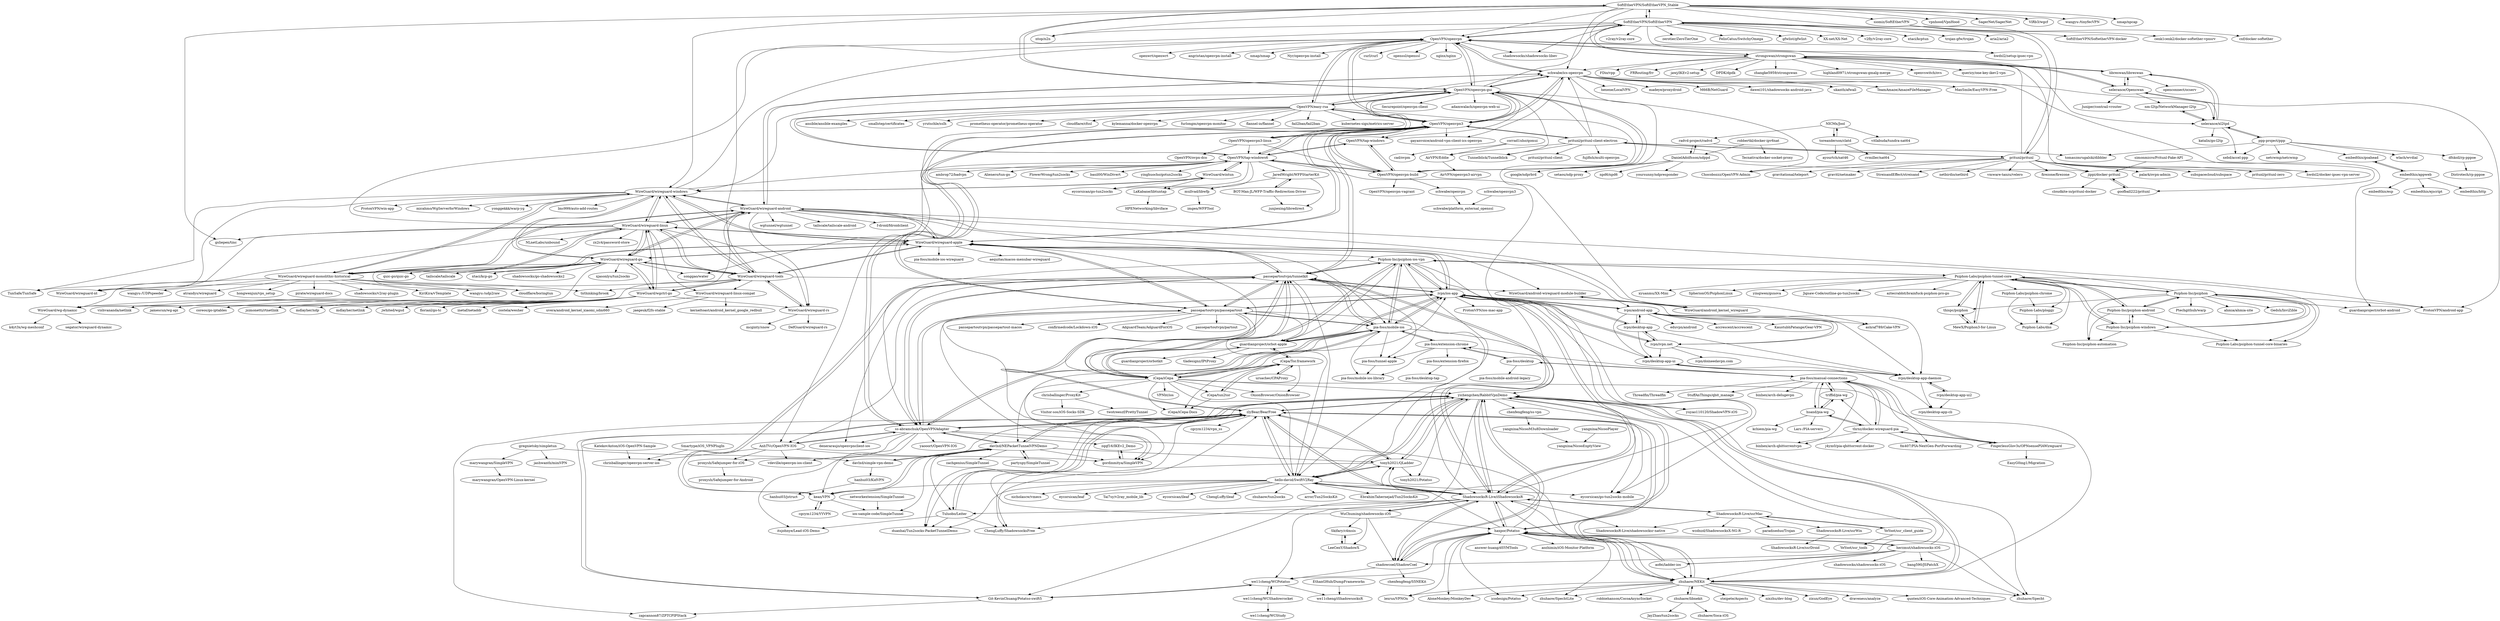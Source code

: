 digraph G {
"SoftEtherVPN/SoftEtherVPN_Stable" -> "SoftEtherVPN/SoftEtherVPN"
"SoftEtherVPN/SoftEtherVPN_Stable" -> "OpenVPN/openvpn"
"SoftEtherVPN/SoftEtherVPN_Stable" -> "siomiz/SoftEtherVPN"
"SoftEtherVPN/SoftEtherVPN_Stable" -> "schwabe/ics-openvpn"
"SoftEtherVPN/SoftEtherVPN_Stable" -> "OpenVPN/openvpn-gui"
"SoftEtherVPN/SoftEtherVPN_Stable" -> "strongswan/strongswan"
"SoftEtherVPN/SoftEtherVPN_Stable" -> "ntop/n2n" ["e"=1]
"SoftEtherVPN/SoftEtherVPN_Stable" -> "vpnhood/VpnHood" ["e"=1]
"SoftEtherVPN/SoftEtherVPN_Stable" -> "WireGuard/wireguard-windows"
"SoftEtherVPN/SoftEtherVPN_Stable" -> "gsliepen/tinc" ["e"=1]
"SoftEtherVPN/SoftEtherVPN_Stable" -> "SagerNet/SagerNet" ["e"=1]
"SoftEtherVPN/SoftEtherVPN_Stable" -> "ViRb3/wgcf" ["e"=1]
"SoftEtherVPN/SoftEtherVPN_Stable" -> "wangyu-/tinyfecVPN" ["e"=1]
"SoftEtherVPN/SoftEtherVPN_Stable" -> "nmap/npcap" ["e"=1]
"SoftEtherVPN/SoftEtherVPN_Stable" -> "pritunl/pritunl"
"WireGuard/wireguard-windows" -> "WireGuard/wireguard-android"
"WireGuard/wireguard-windows" -> "WireGuard/wireguard-linux"
"WireGuard/wireguard-windows" -> "WireGuard/wireguard-apple"
"WireGuard/wireguard-windows" -> "WireGuard/wireguard-go"
"WireGuard/wireguard-windows" -> "WireGuard/wireguard-tools"
"WireGuard/wireguard-windows" -> "WireGuard/wintun"
"WireGuard/wireguard-windows" -> "WireGuard/wireguard-monolithic-historical"
"WireGuard/wireguard-windows" -> "TunSafe/TunSafe" ["e"=1]
"WireGuard/wireguard-windows" -> "lmc999/auto-add-routes" ["e"=1]
"WireGuard/wireguard-windows" -> "OpenVPN/tap-windows6"
"WireGuard/wireguard-windows" -> "WireGuard/wireguard-nt"
"WireGuard/wireguard-windows" -> "OpenVPN/openvpn"
"WireGuard/wireguard-windows" -> "ProtonVPN/win-app" ["e"=1]
"WireGuard/wireguard-windows" -> "micahmo/WgServerforWindows" ["e"=1]
"WireGuard/wireguard-windows" -> "yonggekkk/warp-yg" ["e"=1]
"WireGuard/wireguard-apple" -> "WireGuard/wireguard-android"
"WireGuard/wireguard-apple" -> "WireGuard/wireguard-windows"
"WireGuard/wireguard-apple" -> "WireGuard/wireguard-linux"
"WireGuard/wireguard-apple" -> "passepartoutvpn/tunnelkit"
"WireGuard/wireguard-apple" -> "WireGuard/wireguard-tools"
"WireGuard/wireguard-apple" -> "WireGuard/wireguard-go"
"WireGuard/wireguard-apple" -> "ivpn/ios-app"
"WireGuard/wireguard-apple" -> "passepartoutvpn/passepartout"
"WireGuard/wireguard-apple" -> "WireGuard/wireguard-monolithic-historical"
"WireGuard/wireguard-apple" -> "pia-foss/mobile-ios"
"WireGuard/wireguard-apple" -> "iCepa/iCepa"
"WireGuard/wireguard-apple" -> "Psiphon-Inc/psiphon-ios-vpn"
"WireGuard/wireguard-apple" -> "aequitas/macos-menubar-wireguard"
"WireGuard/wireguard-apple" -> "pia-foss/mobile-ios-wireguard"
"WireGuard/wireguard-apple" -> "OpenVPN/openvpn3"
"gregnietsky/simpletun" -> "marywangran/SimpleVPN"
"gregnietsky/simpletun" -> "davlxd/simple-vpn-demo"
"gregnietsky/simpletun" -> "jashwanth/miniVPN"
"SoftEtherVPN/SoftEtherVPN" -> "SoftEtherVPN/SoftEtherVPN_Stable"
"SoftEtherVPN/SoftEtherVPN" -> "OpenVPN/openvpn"
"SoftEtherVPN/SoftEtherVPN" -> "hwdsl2/setup-ipsec-vpn" ["e"=1]
"SoftEtherVPN/SoftEtherVPN" -> "v2ray/v2ray-core" ["e"=1]
"SoftEtherVPN/SoftEtherVPN" -> "shadowsocks/shadowsocks-libev" ["e"=1]
"SoftEtherVPN/SoftEtherVPN" -> "zerotier/ZeroTierOne" ["e"=1]
"SoftEtherVPN/SoftEtherVPN" -> "txthinking/brook" ["e"=1]
"SoftEtherVPN/SoftEtherVPN" -> "FelisCatus/SwitchyOmega" ["e"=1]
"SoftEtherVPN/SoftEtherVPN" -> "ntop/n2n" ["e"=1]
"SoftEtherVPN/SoftEtherVPN" -> "gfwlist/gfwlist" ["e"=1]
"SoftEtherVPN/SoftEtherVPN" -> "XX-net/XX-Net" ["e"=1]
"SoftEtherVPN/SoftEtherVPN" -> "v2fly/v2ray-core" ["e"=1]
"SoftEtherVPN/SoftEtherVPN" -> "xtaci/kcptun" ["e"=1]
"SoftEtherVPN/SoftEtherVPN" -> "trojan-gfw/trojan" ["e"=1]
"SoftEtherVPN/SoftEtherVPN" -> "aria2/aria2" ["e"=1]
"WireGuard/wireguard-go" -> "WireGuard/wireguard-linux"
"WireGuard/wireguard-go" -> "WireGuard/wireguard-windows"
"WireGuard/wireguard-go" -> "WireGuard/wireguard-tools"
"WireGuard/wireguard-go" -> "WireGuard/wgctrl-go"
"WireGuard/wireguard-go" -> "WireGuard/wireguard-apple"
"WireGuard/wireguard-go" -> "WireGuard/wireguard-android"
"WireGuard/wireguard-go" -> "songgao/water" ["e"=1]
"WireGuard/wireguard-go" -> "cloudflare/boringtun" ["e"=1]
"WireGuard/wireguard-go" -> "WireGuard/wireguard-monolithic-historical"
"WireGuard/wireguard-go" -> "shadowsocks/go-shadowsocks2" ["e"=1]
"WireGuard/wireguard-go" -> "vishvananda/netlink" ["e"=1]
"WireGuard/wireguard-go" -> "xjasonlyu/tun2socks" ["e"=1]
"WireGuard/wireguard-go" -> "quic-go/quic-go" ["e"=1]
"WireGuard/wireguard-go" -> "tailscale/tailscale" ["e"=1]
"WireGuard/wireguard-go" -> "xtaci/kcp-go" ["e"=1]
"WireGuard/wintun" -> "OpenVPN/tap-windows6"
"WireGuard/wintun" -> "eycorsican/go-tun2socks" ["e"=1]
"WireGuard/wintun" -> "LaKabane/libtuntap"
"WireGuard/wintun" -> "WireGuard/wireguard-windows"
"strongswan/strongswan" -> "libreswan/libreswan"
"strongswan/strongswan" -> "xelerance/Openswan"
"strongswan/strongswan" -> "OpenVPN/openvpn"
"strongswan/strongswan" -> "quericy/one-key-ikev2-vpn" ["e"=1]
"strongswan/strongswan" -> "FDio/vpp" ["e"=1]
"strongswan/strongswan" -> "schwabe/ics-openvpn"
"strongswan/strongswan" -> "FRRouting/frr" ["e"=1]
"strongswan/strongswan" -> "jawj/IKEv2-setup" ["e"=1]
"strongswan/strongswan" -> "xelerance/xl2tpd"
"strongswan/strongswan" -> "SoftEtherVPN/SoftEtherVPN"
"strongswan/strongswan" -> "DPDK/dpdk" ["e"=1]
"strongswan/strongswan" -> "hwdsl2/docker-ipsec-vpn-server" ["e"=1]
"strongswan/strongswan" -> "zhangke5959/strongswan" ["e"=1]
"strongswan/strongswan" -> "highland0971/strongswan-gmalg-merge" ["e"=1]
"strongswan/strongswan" -> "openvswitch/ovs" ["e"=1]
"pia-foss/mobile-ios" -> "passepartoutvpn/tunnelkit"
"pia-foss/mobile-ios" -> "ivpn/ios-app"
"pia-foss/mobile-ios" -> "pia-foss/tunnel-apple"
"pia-foss/mobile-ios" -> "pia-foss/mobile-ios-library"
"pia-foss/mobile-ios" -> "Psiphon-Inc/psiphon-ios-vpn"
"pia-foss/mobile-ios" -> "passepartoutvpn/passepartout"
"pia-foss/mobile-ios" -> "pia-foss/extension-chrome"
"pia-foss/mobile-ios" -> "gordinmitya/SimpleVPN"
"pia-foss/mobile-ios" -> "ss-abramchuk/OpenVPNAdapter"
"pia-foss/mobile-ios" -> "iCepa/iCepa"
"pia-foss/mobile-ios" -> "guardianproject/orbot-apple"
"pia-foss/mobile-ios" -> "yichengchen/RabbitVpnDemo"
"passepartoutvpn/tunnelkit" -> "ss-abramchuk/OpenVPNAdapter"
"passepartoutvpn/tunnelkit" -> "passepartoutvpn/passepartout"
"passepartoutvpn/tunnelkit" -> "pia-foss/mobile-ios"
"passepartoutvpn/tunnelkit" -> "ivpn/ios-app"
"passepartoutvpn/tunnelkit" -> "pia-foss/tunnel-apple"
"passepartoutvpn/tunnelkit" -> "kean/VPN"
"passepartoutvpn/tunnelkit" -> "WireGuard/wireguard-apple"
"passepartoutvpn/tunnelkit" -> "iCepa/iCepa"
"passepartoutvpn/tunnelkit" -> "zlyBear/BearFree"
"passepartoutvpn/tunnelkit" -> "Psiphon-Inc/psiphon-ios-vpn"
"passepartoutvpn/tunnelkit" -> "hello-david/SwiftV2Ray"
"passepartoutvpn/tunnelkit" -> "ShadowsocksR-Live/iShadowsocksR"
"passepartoutvpn/tunnelkit" -> "AnhTVc/OpenVPN-IOS"
"passepartoutvpn/tunnelkit" -> "OpenVPN/openvpn3"
"passepartoutvpn/tunnelkit" -> "deneraraujo/openvpnclient-ios"
"passepartoutvpn/passepartout" -> "passepartoutvpn/tunnelkit"
"passepartoutvpn/passepartout" -> "ss-abramchuk/OpenVPNAdapter"
"passepartoutvpn/passepartout" -> "ivpn/ios-app"
"passepartoutvpn/passepartout" -> "pia-foss/mobile-ios"
"passepartoutvpn/passepartout" -> "WireGuard/wireguard-apple"
"passepartoutvpn/passepartout" -> "guardianproject/orbot-apple"
"passepartoutvpn/passepartout" -> "hello-david/SwiftV2Ray"
"passepartoutvpn/passepartout" -> "iCepa/iCepa"
"passepartoutvpn/passepartout" -> "AdguardTeam/AdguardForiOS" ["e"=1]
"passepartoutvpn/passepartout" -> "OpenVPN/openvpn3"
"passepartoutvpn/passepartout" -> "ShadowsocksR-Live/iShadowsocksR"
"passepartoutvpn/passepartout" -> "gordinmitya/SimpleVPN"
"passepartoutvpn/passepartout" -> "passepartoutvpn/partout"
"passepartoutvpn/passepartout" -> "passepartoutvpn/passepartout-macos"
"passepartoutvpn/passepartout" -> "confirmedcode/Lockdown-iOS" ["e"=1]
"corrad1nho/qomui" -> "cad/ovpm" ["e"=1]
"corrad1nho/qomui" -> "AirVPN/Eddie"
"we11cheng/WCPotatso" -> "we11cheng/WCShadowrocket"
"we11cheng/WCPotatso" -> "we11cheng/iShadowsocksR"
"we11cheng/WCPotatso" -> "Git-KevinChuang/Potatso-swift5"
"WireGuard/wgctrl-go" -> "WireGuard/wireguard-go"
"WireGuard/wgctrl-go" -> "WireGuard/wireguard-tools"
"WireGuard/wgctrl-go" -> "WireGuard/wireguard-rs"
"WireGuard/wgctrl-go" -> "mdlayher/netlink" ["e"=1]
"WireGuard/wgctrl-go" -> "vishvananda/netlink" ["e"=1]
"WireGuard/wgctrl-go" -> "jwhited/wgsd" ["e"=1]
"WireGuard/wgctrl-go" -> "WireGuard/wg-dynamic"
"WireGuard/wgctrl-go" -> "florianl/go-tc" ["e"=1]
"WireGuard/wgctrl-go" -> "inetaf/netaddr" ["e"=1]
"WireGuard/wgctrl-go" -> "costela/wesher" ["e"=1]
"WireGuard/wgctrl-go" -> "jamescun/wg-api"
"WireGuard/wgctrl-go" -> "WireGuard/wireguard-linux"
"WireGuard/wgctrl-go" -> "coreos/go-iptables" ["e"=1]
"WireGuard/wgctrl-go" -> "jsimonetti/rtnetlink" ["e"=1]
"WireGuard/wgctrl-go" -> "mdlayher/xdp"
"ShadowsocksR-Live/iShadowsocksR" -> "haxpor/Potatso"
"ShadowsocksR-Live/iShadowsocksR" -> "hello-david/SwiftV2Ray"
"ShadowsocksR-Live/iShadowsocksR" -> "yichengchen/RabbitVpnDemo"
"ShadowsocksR-Live/iShadowsocksR" -> "shadowcoel/ShadowCoel"
"ShadowsocksR-Live/iShadowsocksR" -> "ShadowsocksR-Live/ssrMac"
"ShadowsocksR-Live/iShadowsocksR" -> "zlyBear/BearFree"
"ShadowsocksR-Live/iShadowsocksR" -> "we11cheng/WCPotatso"
"ShadowsocksR-Live/iShadowsocksR" -> "Git-KevinChuang/Potatso-swift5"
"ShadowsocksR-Live/iShadowsocksR" -> "zhuhaow/NEKit"
"ShadowsocksR-Live/iShadowsocksR" -> "passepartoutvpn/tunnelkit"
"ShadowsocksR-Live/iShadowsocksR" -> "tonyh2021/QLadder"
"ShadowsocksR-Live/iShadowsocksR" -> "WuChuming/shadowsocks-iOS"
"ShadowsocksR-Live/iShadowsocksR" -> "Tuluobo/Leiter"
"ShadowsocksR-Live/iShadowsocksR" -> "ShadowsocksR-Live/shadowsocksr-native" ["e"=1]
"ShadowsocksR-Live/iShadowsocksR" -> "ivpn/ios-app"
"networkextension/SimpleTunnel" -> "ios-sample-code/SimpleTunnel"
"pritunl/pritunl" -> "pritunl/pritunl-client-electron"
"pritunl/pritunl" -> "firezone/firezone" ["e"=1]
"pritunl/pritunl" -> "jippi/docker-pritunl"
"pritunl/pritunl" -> "palark/ovpn-admin" ["e"=1]
"pritunl/pritunl" -> "subspacecloud/subspace" ["e"=1]
"pritunl/pritunl" -> "pritunl/pritunl-zero" ["e"=1]
"pritunl/pritunl" -> "SoftEtherVPN/SoftEtherVPN"
"pritunl/pritunl" -> "gravitational/teleport" ["e"=1]
"pritunl/pritunl" -> "gravitl/netmaker" ["e"=1]
"pritunl/pritunl" -> "Chocobozzz/OpenVPN-Admin" ["e"=1]
"pritunl/pritunl" -> "StreisandEffect/streisand" ["e"=1]
"pritunl/pritunl" -> "OpenVPN/openvpn"
"pritunl/pritunl" -> "netbirdio/netbird" ["e"=1]
"pritunl/pritunl" -> "hwdsl2/docker-ipsec-vpn-server" ["e"=1]
"pritunl/pritunl" -> "vmware-tanzu/velero" ["e"=1]
"OpenVPN/openvpn3-linux" -> "OpenVPN/openvpn3"
"OpenVPN/openvpn3-linux" -> "OpenVPN/openvpn-gui"
"OpenVPN/openvpn3-linux" -> "OpenVPN/openvpn-build"
"OpenVPN/openvpn3-linux" -> "OpenVPN/ovpn-dco"
"OpenVPN/openvpn3-linux" -> "OpenVPN/tap-windows6"
"OpenVPN/tap-windows6" -> "OpenVPN/tap-windows"
"OpenVPN/tap-windows6" -> "songgao/water" ["e"=1]
"OpenVPN/tap-windows6" -> "OpenVPN/openvpn3"
"OpenVPN/tap-windows6" -> "OpenVPN/openvpn-build"
"OpenVPN/tap-windows6" -> "eycorsican/go-tun2socks" ["e"=1]
"OpenVPN/tap-windows6" -> "WireGuard/wintun"
"OpenVPN/tap-windows6" -> "OpenVPN/openvpn-gui"
"OpenVPN/tap-windows6" -> "basil00/WinDivert" ["e"=1]
"OpenVPN/tap-windows6" -> "yinghuocho/gotun2socks" ["e"=1]
"OpenVPN/tap-windows6" -> "ambrop72/badvpn" ["e"=1]
"OpenVPN/tap-windows6" -> "LaKabane/libtuntap"
"OpenVPN/tap-windows6" -> "Alienero/tun-go"
"OpenVPN/tap-windows6" -> "FlowerWrong/tun2socks" ["e"=1]
"OpenVPN/tap-windows6" -> "eycorsican/go-tun2socks-mobile" ["e"=1]
"OpenVPN/tap-windows6" -> "JaredWright/WFPStarterKit"
"WireGuard/wg-dynamic" -> "k4yt3x/wg-meshconf" ["e"=1]
"WireGuard/wg-dynamic" -> "segator/wireguard-dynamic"
"pia-foss/extension-chrome" -> "pia-foss/mobile-ios-library"
"pia-foss/extension-chrome" -> "pia-foss/extension-firefox"
"pia-foss/extension-chrome" -> "pia-foss/desktop"
"pia-foss/extension-chrome" -> "pia-foss/mobile-ios"
"pia-foss/extension-chrome" -> "pia-foss/tunnel-apple"
"WireGuard/wireguard-android" -> "WireGuard/wireguard-windows"
"WireGuard/wireguard-android" -> "WireGuard/wireguard-linux"
"WireGuard/wireguard-android" -> "WireGuard/wireguard-apple"
"WireGuard/wireguard-android" -> "WireGuard/wireguard-tools"
"WireGuard/wireguard-android" -> "WireGuard/wireguard-go"
"WireGuard/wireguard-android" -> "WireGuard/wireguard-monolithic-historical"
"WireGuard/wireguard-android" -> "wgtunnel/wgtunnel" ["e"=1]
"WireGuard/wireguard-android" -> "schwabe/ics-openvpn"
"WireGuard/wireguard-android" -> "ivpn/android-app"
"WireGuard/wireguard-android" -> "tailscale/tailscale-android" ["e"=1]
"WireGuard/wireguard-android" -> "WireGuard/android-wireguard-module-builder"
"WireGuard/wireguard-android" -> "WireGuard/android_kernel_wireguard"
"WireGuard/wireguard-android" -> "ProtonVPN/android-app" ["e"=1]
"WireGuard/wireguard-android" -> "f-droid/fdroidclient" ["e"=1]
"WireGuard/wireguard-android" -> "WireGuard/wireguard-rs"
"Psiphon-Inc/psiphon-ios-vpn" -> "pia-foss/mobile-ios"
"Psiphon-Inc/psiphon-ios-vpn" -> "passepartoutvpn/tunnelkit"
"Psiphon-Inc/psiphon-ios-vpn" -> "Psiphon-Labs/psiphon-tunnel-core"
"Psiphon-Inc/psiphon-ios-vpn" -> "ivpn/ios-app"
"Psiphon-Inc/psiphon-ios-vpn" -> "ShadowsocksR-Live/iShadowsocksR"
"Psiphon-Inc/psiphon-ios-vpn" -> "hello-david/SwiftV2Ray"
"Psiphon-Inc/psiphon-ios-vpn" -> "iCepa/iCepa"
"Psiphon-Inc/psiphon-ios-vpn" -> "ss-abramchuk/OpenVPNAdapter"
"Psiphon-Inc/psiphon-ios-vpn" -> "guardianproject/orbot-apple"
"Psiphon-Inc/psiphon-ios-vpn" -> "yuyao110120/ShadowVPN-iOS"
"chrisballinger/ProxyKit" -> "Visitor-sos/iOS-Socks-SDK"
"chrisballinger/ProxyKit" -> "twotreeszf/PrettyTunnel"
"Smartype/iOS_VPNPlugIn" -> "chrisballinger/openvpn-server-ios"
"yangxina/NicooPlayer" -> "yangxina/NicooEnptyView"
"we11cheng/WCShadowrocket" -> "we11cheng/WCPotatso"
"we11cheng/WCShadowrocket" -> "we11cheng/WCStudy"
"pia-foss/desktop" -> "pia-foss/extension-chrome"
"pia-foss/desktop" -> "pia-foss/mobile-android-legacy"
"pia-foss/desktop" -> "pia-foss/manual-connections"
"toreanderson/clatd" -> "ayourtch/nat46"
"toreanderson/clatd" -> "NICMx/Jool"
"toreanderson/clatd" -> "cvmiller/nat64"
"ShadowsocksR-Live/ssrWin" -> "ShadowsocksR-Live/ssrDroid"
"aofei/ladder-ios" -> "zhuhaow/NEKit"
"aofei/ladder-ios" -> "haxpor/Potatso"
"aofei/ladder-ios" -> "ShadowsocksR-Live/iShadowsocksR"
"aofei/ladder-ios" -> "yichengchen/RabbitVpnDemo"
"ppp-project/ppp" -> "xelerance/xl2tpd"
"ppp-project/ppp" -> "dfskoll/rp-pppoe"
"ppp-project/ppp" -> "xebd/accel-ppp" ["e"=1]
"ppp-project/ppp" -> "tomaszmrugalski/dibbler"
"ppp-project/ppp" -> "embedthis/goahead"
"ppp-project/ppp" -> "netcwmp/netcwmp" ["e"=1]
"ppp-project/ppp" -> "wlach/wvdial"
"WuChuming/shadowsocks-iOS" -> "ShadowsocksR-Live/iShadowsocksR"
"WuChuming/shadowsocks-iOS" -> "haxpor/Potatso"
"WuChuming/shadowsocks-iOS" -> "zlyBear/BearFree"
"WuChuming/shadowsocks-iOS" -> "shadowcoel/ShadowCoel"
"WuChuming/shadowsocks-iOS" -> "LeeCenY/ShadowX"
"WuChuming/shadowsocks-iOS" -> "Skifary/c4msis"
"Git-KevinChuang/Potatso-swift5" -> "zapcannon87/ZPTCPIPStack" ["e"=1]
"Git-KevinChuang/Potatso-swift5" -> "we11cheng/WCPotatso"
"Git-KevinChuang/Potatso-swift5" -> "zlyBear/BearFree"
"AirVPN/Eddie" -> "AirVPN/openvpn3-airvpn"
"Tuluobo/Leiter" -> "ChengLuffy/ShadowsocksFree"
"Tuluobo/Leiter" -> "zlyBear/BearFree"
"Tuluobo/Leiter" -> "itsjohnye/Lead-iOS-Demo"
"Tuluobo/Leiter" -> "duanhai/Tun2socks-PacketTunnelDemo" ["e"=1]
"WireGuard/android_kernel_wireguard" -> "WireGuard/android-wireguard-module-builder"
"zlyBear/BearFree" -> "yichengchen/RabbitVpnDemo"
"zlyBear/BearFree" -> "Tuluobo/Leiter"
"zlyBear/BearFree" -> "tonyh2021/QLadder"
"zlyBear/BearFree" -> "eycorsican/go-tun2socks-mobile" ["e"=1]
"zlyBear/BearFree" -> "Git-KevinChuang/Potatso-swift5"
"zlyBear/BearFree" -> "zapcannon87/ZPTCPIPStack" ["e"=1]
"zlyBear/BearFree" -> "ChengLuffy/ShadowsocksFree"
"zlyBear/BearFree" -> "hello-david/SwiftV2Ray"
"zlyBear/BearFree" -> "zhuhaow/NEKit"
"zlyBear/BearFree" -> "ss-abramchuk/OpenVPNAdapter"
"zlyBear/BearFree" -> "ShadowsocksR-Live/iShadowsocksR"
"zlyBear/BearFree" -> "cgcym1234/vpn_ss"
"zlyBear/BearFree" -> "duanhai/Tun2socks-PacketTunnelDemo" ["e"=1]
"zlyBear/BearFree" -> "itsjohnye/Lead-iOS-Demo"
"zlyBear/BearFree" -> "passepartoutvpn/tunnelkit"
"ShadowsocksR-Live/ssrMac" -> "ShadowsocksR-Live/iShadowsocksR"
"ShadowsocksR-Live/ssrMac" -> "wzdnzd/ShadowsocksX-NG-R" ["e"=1]
"ShadowsocksR-Live/ssrMac" -> "YeYoot/ssr_client_guide"
"ShadowsocksR-Live/ssrMac" -> "ShadowsocksR-Live/ssrWin"
"ShadowsocksR-Live/ssrMac" -> "ShadowsocksR-Live/shadowsocksr-native" ["e"=1]
"ShadowsocksR-Live/ssrMac" -> "paradiseduo/Trojan" ["e"=1]
"BOT-Man-JL/WFP-Traffic-Redirection-Driver" -> "junjiexing/libredirect"
"BOT-Man-JL/WFP-Traffic-Redirection-Driver" -> "JaredWright/WFPStarterKit"
"tonyh2021/QLadder" -> "yichengchen/RabbitVpnDemo"
"tonyh2021/QLadder" -> "tonyh2021/Potatso"
"tonyh2021/QLadder" -> "zlyBear/BearFree"
"tonyh2021/QLadder" -> "hello-david/SwiftV2Ray"
"tonyh2021/QLadder" -> "ChengLuffy/ShadowsocksFree"
"goofball222/pritunl" -> "jippi/docker-pritunl"
"chenfengfeng/ss-vpn" -> "yangxina/NicooM3u8Downloader"
"radvd-project/radvd" -> "tomaszmrugalski/dibbler"
"radvd-project/radvd" -> "DanielAdolfsson/ndppd"
"pia-foss/tunnel-apple" -> "pia-foss/mobile-ios-library"
"shadowcoel/ShadowCoel" -> "haxpor/Potatso"
"shadowcoel/ShadowCoel" -> "ShadowsocksR-Live/iShadowsocksR"
"shadowcoel/ShadowCoel" -> "chenfengfeng/S5NEKit"
"shadowcoel/ShadowCoel" -> "yichengchen/RabbitVpnDemo"
"shadowcoel/ShadowCoel" -> "we11cheng/WCPotatso"
"mullvad/libwfp" -> "imgen/WFPTool"
"yangxina/NicooM3u8Downloader" -> "yangxina/NicooEnptyView"
"hanhui03/KidVPN" -> "hanhui03/jstruct"
"ursachec/CPAProxy" -> "iCepa/Tor.framework"
"Skifary/c4msis" -> "LeeCenY/ShadowX"
"LeeCenY/ShadowX" -> "Skifary/c4msis"
"Psiphon-Labs/ploggy" -> "Psiphon-Labs/dns"
"pia-foss/extension-firefox" -> "pia-foss/desktop-tap"
"hello-david/SwiftV2Ray" -> "duanhai/Tun2socks-PacketTunnelDemo" ["e"=1]
"hello-david/SwiftV2Ray" -> "ShadowsocksR-Live/iShadowsocksR"
"hello-david/SwiftV2Ray" -> "Tai7sy/v2ray_mobile_lib" ["e"=1]
"hello-david/SwiftV2Ray" -> "tonyh2021/QLadder"
"hello-david/SwiftV2Ray" -> "eycorsican/go-tun2socks-mobile" ["e"=1]
"hello-david/SwiftV2Ray" -> "yichengchen/RabbitVpnDemo"
"hello-david/SwiftV2Ray" -> "eycorsican/ileaf" ["e"=1]
"hello-david/SwiftV2Ray" -> "zlyBear/BearFree"
"hello-david/SwiftV2Ray" -> "ChengLuffy/ileaf"
"hello-david/SwiftV2Ray" -> "zhuhaow/tun2socks" ["e"=1]
"hello-david/SwiftV2Ray" -> "arror/Tun2SocksKit" ["e"=1]
"hello-david/SwiftV2Ray" -> "EbrahimTahernejad/Tun2SocksKit" ["e"=1]
"hello-david/SwiftV2Ray" -> "nicholascw/vmecs" ["e"=1]
"hello-david/SwiftV2Ray" -> "eycorsican/leaf" ["e"=1]
"hello-david/SwiftV2Ray" -> "kean/VPN"
"ivpn/ios-app" -> "ivpn/desktop-app"
"ivpn/ios-app" -> "ivpn/ivpn.net"
"ivpn/ios-app" -> "ivpn/android-app"
"ivpn/ios-app" -> "pia-foss/mobile-ios"
"ivpn/ios-app" -> "passepartoutvpn/tunnelkit"
"ivpn/ios-app" -> "ivpn/desktop-app-daemon"
"ivpn/ios-app" -> "passepartoutvpn/passepartout"
"ivpn/ios-app" -> "ivpn/desktop-app-ui"
"ivpn/ios-app" -> "guardianproject/orbot-apple"
"ivpn/ios-app" -> "gordinmitya/SimpleVPN"
"ivpn/ios-app" -> "WireGuard/wireguard-apple"
"ivpn/ios-app" -> "ProtonVPN/ios-mac-app" ["e"=1]
"ivpn/ios-app" -> "Psiphon-Inc/psiphon-ios-vpn"
"ivpn/ios-app" -> "hello-david/SwiftV2Ray"
"ivpn/ios-app" -> "ShadowsocksR-Live/iShadowsocksR"
"WireGuard/wireguard-linux" -> "WireGuard/wireguard-tools"
"WireGuard/wireguard-linux" -> "WireGuard/wireguard-windows"
"WireGuard/wireguard-linux" -> "WireGuard/wireguard-android"
"WireGuard/wireguard-linux" -> "WireGuard/wireguard-go"
"WireGuard/wireguard-linux" -> "WireGuard/wireguard-apple"
"WireGuard/wireguard-linux" -> "WireGuard/wireguard-linux-compat"
"WireGuard/wireguard-linux" -> "WireGuard/wireguard-monolithic-historical"
"WireGuard/wireguard-linux" -> "WireGuard/wgctrl-go"
"WireGuard/wireguard-linux" -> "WireGuard/wireguard-rs"
"WireGuard/wireguard-linux" -> "zx2c4/password-store" ["e"=1]
"WireGuard/wireguard-linux" -> "OpenVPN/openvpn"
"WireGuard/wireguard-linux" -> "WireGuard/wg-dynamic"
"WireGuard/wireguard-linux" -> "WireGuard/wireguard-nt"
"WireGuard/wireguard-linux" -> "gsliepen/tinc" ["e"=1]
"WireGuard/wireguard-linux" -> "NLnetLabs/unbound" ["e"=1]
"siomiz/SoftEtherVPN" -> "SoftEtherVPN/SoftetherVPN-docker"
"siomiz/SoftEtherVPN" -> "cenk1cenk2/docker-softether-vpnsrv"
"siomiz/SoftEtherVPN" -> "cnf/docker-softether"
"kean/VPN" -> "cgcym1234/YYVPN"
"kean/VPN" -> "passepartoutvpn/tunnelkit"
"kean/VPN" -> "davlxd/NEPacketTunnelVPNDemo"
"kean/VPN" -> "ios-sample-code/SimpleTunnel"
"Psiphon-Inc/psiphon" -> "Psiphon-Inc/psiphon-android"
"Psiphon-Inc/psiphon" -> "Psiphon-Inc/psiphon-windows"
"Psiphon-Inc/psiphon" -> "Psiphon-Labs/psiphon-tunnel-core"
"Psiphon-Inc/psiphon" -> "ahmia/ahmia-site" ["e"=1]
"Psiphon-Inc/psiphon" -> "Psiphon-Inc/psiphon-ios-vpn"
"Psiphon-Inc/psiphon" -> "Psiphon-Labs/psiphon-tunnel-core-binaries"
"Psiphon-Inc/psiphon" -> "Psiphon-Inc/psiphon-automation"
"Psiphon-Inc/psiphon" -> "Gedsh/InviZible" ["e"=1]
"Psiphon-Inc/psiphon" -> "thispc/psiphon"
"Psiphon-Inc/psiphon" -> "ProtonVPN/android-app" ["e"=1]
"Psiphon-Inc/psiphon" -> "guardianproject/orbot-android" ["e"=1]
"Psiphon-Inc/psiphon" -> "Ptechgithub/warp" ["e"=1]
"pia-foss/manual-connections" -> "triffid/pia-wg"
"pia-foss/manual-connections" -> "hsand/pia-wg"
"pia-foss/manual-connections" -> "thrnz/docker-wireguard-pia"
"pia-foss/manual-connections" -> "FingerlessGlov3s/OPNsensePIAWireguard"
"pia-foss/manual-connections" -> "pia-foss/desktop"
"pia-foss/manual-connections" -> "fm407/PIA-NextGen-PortForwarding"
"pia-foss/manual-connections" -> "binhex/arch-qbittorrentvpn" ["e"=1]
"pia-foss/manual-connections" -> "pia-foss/extension-chrome"
"pia-foss/manual-connections" -> "StuffAnThings/qbit_manage" ["e"=1]
"pia-foss/manual-connections" -> "binhex/arch-delugevpn" ["e"=1]
"pia-foss/manual-connections" -> "Threadfin/Threadfin" ["e"=1]
"cgcym1234/YYVPN" -> "kean/VPN"
"ivpn/android-app" -> "ivpn/desktop-app"
"ivpn/android-app" -> "ivpn/ivpn.net"
"ivpn/android-app" -> "ivpn/ios-app"
"ivpn/android-app" -> "ivpn/desktop-app-daemon"
"ivpn/android-app" -> "eduvpn/android" ["e"=1]
"ivpn/android-app" -> "ivpn/desktop-app-ui"
"ivpn/android-app" -> "accrescent/accrescent" ["e"=1]
"ivpn/android-app" -> "ashraf789/Cake-VPN" ["e"=1]
"ivpn/android-app" -> "KaustubhPatange/Gear-VPN" ["e"=1]
"Psiphon-Inc/psiphon-windows" -> "Psiphon-Inc/psiphon-android"
"Psiphon-Inc/psiphon-windows" -> "Psiphon-Inc/psiphon"
"Psiphon-Inc/psiphon-windows" -> "Psiphon-Labs/psiphon-tunnel-core-binaries"
"Psiphon-Inc/psiphon-windows" -> "Psiphon-Labs/psiphon-tunnel-core"
"Psiphon-Inc/psiphon-windows" -> "Psiphon-Inc/psiphon-automation"
"WireGuard/wireguard-tools" -> "WireGuard/wireguard-linux"
"WireGuard/wireguard-tools" -> "WireGuard/wireguard-android"
"WireGuard/wireguard-tools" -> "WireGuard/wireguard-linux-compat"
"WireGuard/wireguard-tools" -> "WireGuard/wireguard-apple"
"WireGuard/wireguard-tools" -> "WireGuard/wireguard-go"
"WireGuard/wireguard-tools" -> "WireGuard/wireguard-windows"
"WireGuard/wireguard-tools" -> "WireGuard/wireguard-rs"
"WireGuard/wireguard-tools" -> "WireGuard/wgctrl-go"
"WireGuard/wireguard-tools" -> "WireGuard/wireguard-nt"
"WireGuard/wireguard-tools" -> "WireGuard/android-wireguard-module-builder"
"WireGuard/wireguard-tools" -> "WireGuard/wg-dynamic"
"DanielAdolfsson/ndppd" -> "yoursunny/ndpresponder"
"DanielAdolfsson/ndppd" -> "google/ndprbrd"
"DanielAdolfsson/ndppd" -> "radvd-project/radvd"
"DanielAdolfsson/ndppd" -> "setaou/ndp-proxy"
"DanielAdolfsson/ndppd" -> "npd6/npd6"
"Psiphon-Labs/psiphon-tunnel-core" -> "Psiphon-Inc/psiphon"
"Psiphon-Labs/psiphon-tunnel-core" -> "Psiphon-Labs/psiphon-tunnel-core-binaries"
"Psiphon-Labs/psiphon-tunnel-core" -> "Psiphon-Inc/psiphon-android"
"Psiphon-Labs/psiphon-tunnel-core" -> "Psiphon-Inc/psiphon-windows"
"Psiphon-Labs/psiphon-tunnel-core" -> "thispc/psiphon"
"Psiphon-Labs/psiphon-tunnel-core" -> "Psiphon-Inc/psiphon-ios-vpn"
"Psiphon-Labs/psiphon-tunnel-core" -> "Psiphon-Labs/psiphon-chrome"
"Psiphon-Labs/psiphon-tunnel-core" -> "MewX/Psiphon3-for-Linux"
"Psiphon-Labs/psiphon-tunnel-core" -> "Psiphon-Labs/dns"
"Psiphon-Labs/psiphon-tunnel-core" -> "SpherionOS/PsiphonLinux" ["e"=1]
"Psiphon-Labs/psiphon-tunnel-core" -> "Psiphon-Labs/ploggy"
"Psiphon-Labs/psiphon-tunnel-core" -> "yinqiwen/gsnova" ["e"=1]
"Psiphon-Labs/psiphon-tunnel-core" -> "Jigsaw-Code/outline-go-tun2socks" ["e"=1]
"Psiphon-Labs/psiphon-tunnel-core" -> "aztecrabbit/brainfuck-psiphon-pro-go"
"Psiphon-Labs/psiphon-tunnel-core" -> "xyuanmu/XX-Mini" ["e"=1]
"Psiphon-Inc/psiphon-android" -> "Psiphon-Inc/psiphon-windows"
"Psiphon-Inc/psiphon-android" -> "Psiphon-Inc/psiphon"
"Psiphon-Inc/psiphon-android" -> "Psiphon-Inc/psiphon-automation"
"Psiphon-Inc/psiphon-android" -> "Psiphon-Labs/psiphon-tunnel-core"
"Psiphon-Inc/psiphon-android" -> "Psiphon-Labs/psiphon-tunnel-core-binaries"
"NICMx/Jool" -> "toreanderson/clatd"
"NICMx/Jool" -> "vitlabuda/tundra-nat64"
"NICMx/Jool" -> "radvd-project/radvd"
"thrnz/docker-wireguard-pia" -> "pia-foss/manual-connections"
"thrnz/docker-wireguard-pia" -> "hsand/pia-wg"
"thrnz/docker-wireguard-pia" -> "triffid/pia-wg"
"thrnz/docker-wireguard-pia" -> "FingerlessGlov3s/OPNsensePIAWireguard"
"thrnz/docker-wireguard-pia" -> "j4ym0/pia-qbittorrent-docker"
"thrnz/docker-wireguard-pia" -> "binhex/arch-qbittorrentvpn" ["e"=1]
"thrnz/docker-wireguard-pia" -> "fm407/PIA-NextGen-PortForwarding"
"YeYoot/ssr_client_guide" -> "ShadowsocksR-Live/ssrMac"
"YeYoot/ssr_client_guide" -> "YeYoot/ssr_tools"
"WireGuard/android-wireguard-module-builder" -> "WireGuard/android_kernel_wireguard"
"WireGuard/wireguard-linux-compat" -> "jaegeuk/f2fs-stable" ["e"=1]
"WireGuard/wireguard-linux-compat" -> "kerneltoast/android_kernel_google_redbull" ["e"=1]
"WireGuard/wireguard-linux-compat" -> "uvera/android_kernel_xiaomi_sdm660" ["e"=1]
"ivpn/desktop-app-ui" -> "ivpn/desktop-app-daemon"
"ivpn/desktop-app-ui" -> "ivpn/desktop-app-cli"
"ivpn/desktop-app-daemon" -> "ivpn/desktop-app-ui"
"ivpn/desktop-app-daemon" -> "ivpn/desktop-app-ui2"
"ivpn/desktop-app-daemon" -> "ivpn/desktop-app-cli"
"ivpn/desktop-app-ui2" -> "ivpn/desktop-app-daemon"
"ivpn/desktop-app-ui2" -> "ivpn/desktop-app-cli"
"schwabe/ics-openvpn" -> "OpenVPN/openvpn"
"schwabe/ics-openvpn" -> "hexene/LocalVPN" ["e"=1]
"schwabe/ics-openvpn" -> "gayanvoice/android-vpn-client-ics-openvpn" ["e"=1]
"schwabe/ics-openvpn" -> "OpenVPN/openvpn3"
"schwabe/ics-openvpn" -> "ashraf789/Cake-VPN" ["e"=1]
"schwabe/ics-openvpn" -> "madeye/proxydroid" ["e"=1]
"schwabe/ics-openvpn" -> "M66B/NetGuard" ["e"=1]
"schwabe/ics-openvpn" -> "OpenVPN/openvpn-gui"
"schwabe/ics-openvpn" -> "guardianproject/orbot-android" ["e"=1]
"schwabe/ics-openvpn" -> "WireGuard/wireguard-android"
"schwabe/ics-openvpn" -> "ProtonVPN/android-app" ["e"=1]
"schwabe/ics-openvpn" -> "dawei101/shadowsocks-android-java" ["e"=1]
"schwabe/ics-openvpn" -> "ukanth/afwall" ["e"=1]
"schwabe/ics-openvpn" -> "TeamAmaze/AmazeFileManager" ["e"=1]
"schwabe/ics-openvpn" -> "MaxSmile/EasyVPN-Free" ["e"=1]
"OpenVPN/openvpn-gui" -> "OpenVPN/openvpn3"
"OpenVPN/openvpn-gui" -> "OpenVPN/openvpn-build"
"OpenVPN/openvpn-gui" -> "OpenVPN/openvpn"
"OpenVPN/openvpn-gui" -> "OpenVPN/openvpn3-linux"
"OpenVPN/openvpn-gui" -> "OpenVPN/tap-windows6"
"OpenVPN/openvpn-gui" -> "OpenVPN/easy-rsa"
"OpenVPN/openvpn-gui" -> "schwabe/ics-openvpn"
"OpenVPN/openvpn-gui" -> "OpenVPN/tap-windows"
"OpenVPN/openvpn-gui" -> "Tunnelblick/Tunnelblick" ["e"=1]
"OpenVPN/openvpn-gui" -> "Securepoint/openvpn-client"
"OpenVPN/openvpn-gui" -> "WireGuard/wireguard-windows"
"OpenVPN/openvpn-gui" -> "SoftEtherVPN/SoftEtherVPN_Stable"
"OpenVPN/openvpn-gui" -> "Chocobozzz/OpenVPN-Admin" ["e"=1]
"OpenVPN/openvpn-gui" -> "SoftEtherVPN/SoftEtherVPN"
"OpenVPN/openvpn-gui" -> "adamwalach/openvpn-web-ui" ["e"=1]
"ivpn/desktop-app" -> "ivpn/android-app"
"ivpn/desktop-app" -> "ivpn/ios-app"
"ivpn/desktop-app" -> "ivpn/ivpn.net"
"ivpn/desktop-app" -> "ivpn/desktop-app-daemon"
"ivpn/desktop-app" -> "ivpn/desktop-app-ui"
"hsand/pia-wg" -> "pia-foss/manual-connections"
"hsand/pia-wg" -> "triffid/pia-wg"
"hsand/pia-wg" -> "thrnz/docker-wireguard-pia"
"hsand/pia-wg" -> "kchiem/pia-wg"
"hsand/pia-wg" -> "Lars-/PIA-servers"
"LaKabane/libtuntap" -> "HPENetworking/libviface"
"pritunl/pritunl-client-electron" -> "pritunl/pritunl"
"pritunl/pritunl-client-electron" -> "pritunl/pritunl-client"
"pritunl/pritunl-client-electron" -> "OpenVPN/openvpn3"
"pritunl/pritunl-client-electron" -> "jippi/docker-pritunl"
"pritunl/pritunl-client-electron" -> "fujifish/multi-openvpn"
"pritunl/pritunl-client-electron" -> "OpenVPN/openvpn-gui"
"pritunl/pritunl-client-electron" -> "schwabe/ics-openvpn"
"pritunl/pritunl-client-electron" -> "Tunnelblick/Tunnelblick" ["e"=1]
"pritunl/pritunl-client-electron" -> "AirVPN/Eddie"
"ivpn/ivpn.net" -> "ivpn/desktop-app-daemon"
"ivpn/ivpn.net" -> "ivpn/desktop-app"
"ivpn/ivpn.net" -> "ivpn/desktop-app-ui"
"ivpn/ivpn.net" -> "ivpn/android-app"
"ivpn/ivpn.net" -> "ivpn/ios-app"
"ivpn/ivpn.net" -> "ivpn/doineedavpn.com"
"embedthis/goahead" -> "embedthis/appweb"
"simonmicro/Pritunl-Fake-API" -> "goofball222/pritunl"
"simonmicro/Pritunl-Fake-API" -> "jippi/docker-pritunl"
"triffid/pia-wg" -> "pia-foss/manual-connections"
"triffid/pia-wg" -> "hsand/pia-wg"
"MewX/Psiphon3-for-Linux" -> "thispc/psiphon"
"MewX/Psiphon3-for-Linux" -> "Psiphon-Labs/psiphon-tunnel-core"
"FingerlessGlov3s/OPNsensePIAWireguard" -> "thrnz/docker-wireguard-pia"
"FingerlessGlov3s/OPNsensePIAWireguard" -> "pia-foss/manual-connections"
"FingerlessGlov3s/OPNsensePIAWireguard" -> "EasyG0ing1/Migration" ["e"=1]
"OpenVPN/openvpn" -> "SoftEtherVPN/SoftEtherVPN"
"OpenVPN/openvpn" -> "OpenVPN/easy-rsa"
"OpenVPN/openvpn" -> "OpenVPN/openvpn-gui"
"OpenVPN/openvpn" -> "schwabe/ics-openvpn"
"OpenVPN/openvpn" -> "openssl/openssl" ["e"=1]
"OpenVPN/openvpn" -> "OpenVPN/openvpn3"
"OpenVPN/openvpn" -> "nginx/nginx" ["e"=1]
"OpenVPN/openvpn" -> "openwrt/openwrt" ["e"=1]
"OpenVPN/openvpn" -> "angristan/openvpn-install" ["e"=1]
"OpenVPN/openvpn" -> "hwdsl2/setup-ipsec-vpn" ["e"=1]
"OpenVPN/openvpn" -> "nmap/nmap" ["e"=1]
"OpenVPN/openvpn" -> "Nyr/openvpn-install" ["e"=1]
"OpenVPN/openvpn" -> "strongswan/strongswan"
"OpenVPN/openvpn" -> "curl/curl" ["e"=1]
"OpenVPN/openvpn" -> "shadowsocks/shadowsocks-libev" ["e"=1]
"OpenVPN/openvpn-build" -> "OpenVPN/tap-windows"
"OpenVPN/openvpn-build" -> "OpenVPN/openvpn-gui"
"OpenVPN/openvpn-build" -> "OpenVPN/tap-windows6"
"OpenVPN/openvpn-build" -> "OpenVPN/openvpn3"
"OpenVPN/openvpn-build" -> "schwabe/openvpn"
"OpenVPN/openvpn-build" -> "OpenVPN/openvpn-vagrant"
"OpenVPN/easy-rsa" -> "OpenVPN/openvpn"
"OpenVPN/easy-rsa" -> "OpenVPN/openvpn-gui"
"OpenVPN/easy-rsa" -> "cloudflare/cfssl" ["e"=1]
"OpenVPN/easy-rsa" -> "OpenVPN/openvpn3"
"OpenVPN/easy-rsa" -> "kylemanna/docker-openvpn" ["e"=1]
"OpenVPN/easy-rsa" -> "furlongm/openvpn-monitor" ["e"=1]
"OpenVPN/easy-rsa" -> "OpenVPN/openvpn-build"
"OpenVPN/easy-rsa" -> "schwabe/ics-openvpn"
"OpenVPN/easy-rsa" -> "flannel-io/flannel" ["e"=1]
"OpenVPN/easy-rsa" -> "fail2ban/fail2ban" ["e"=1]
"OpenVPN/easy-rsa" -> "kubernetes-sigs/metrics-server" ["e"=1]
"OpenVPN/easy-rsa" -> "ansible/ansible-examples" ["e"=1]
"OpenVPN/easy-rsa" -> "smallstep/certificates" ["e"=1]
"OpenVPN/easy-rsa" -> "yrutschle/sslh" ["e"=1]
"OpenVPN/easy-rsa" -> "prometheus-operator/prometheus-operator" ["e"=1]
"iCepa/iCepa" -> "iCepa/Tor.framework"
"iCepa/iCepa" -> "iCepa/tun2tor"
"iCepa/iCepa" -> "OnionBrowser/OnionBrowser" ["e"=1]
"iCepa/iCepa" -> "passepartoutvpn/tunnelkit"
"iCepa/iCepa" -> "pia-foss/mobile-ios"
"iCepa/iCepa" -> "chrisballinger/ProxyKit"
"iCepa/iCepa" -> "zhuhaow/NEKit"
"iCepa/iCepa" -> "guardianproject/orbot-apple"
"iCepa/iCepa" -> "davlxd/NEPacketTunnelVPNDemo"
"iCepa/iCepa" -> "yichengchen/RabbitVpnDemo"
"iCepa/iCepa" -> "iCepa/iCepa-Docs"
"iCepa/iCepa" -> "ivpn/ios-app"
"iCepa/iCepa" -> "hello-david/SwiftV2Ray"
"iCepa/iCepa" -> "Psiphon-Inc/psiphon-ios-vpn"
"iCepa/iCepa" -> "VPNht/ios"
"Psiphon-Labs/psiphon-chrome" -> "Psiphon-Labs/ploggy"
"Psiphon-Labs/psiphon-chrome" -> "Psiphon-Labs/dns"
"herzmut/shadowsocks-iOS" -> "haxpor/Potatso"
"herzmut/shadowsocks-iOS" -> "zhuhaow/NEKit"
"herzmut/shadowsocks-iOS" -> "yichengchen/RabbitVpnDemo"
"herzmut/shadowsocks-iOS" -> "shadowsocks/shadowsocks-iOS" ["e"=1]
"herzmut/shadowsocks-iOS" -> "aofei/ladder-ios"
"herzmut/shadowsocks-iOS" -> "zhuhaow/Specht" ["e"=1]
"herzmut/shadowsocks-iOS" -> "shadowcoel/ShadowCoel"
"herzmut/shadowsocks-iOS" -> "bang590/JSPatchX" ["e"=1]
"guardianproject/orbot-apple" -> "guardianproject/orbotkit"
"guardianproject/orbot-apple" -> "iCepa/Tor.framework"
"guardianproject/orbot-apple" -> "ivpn/ios-app"
"guardianproject/orbot-apple" -> "tladesignz/IPtProxy"
"guardianproject/orbot-apple" -> "pia-foss/mobile-ios"
"guardianproject/orbot-apple" -> "passepartoutvpn/tunnelkit"
"iCepa/Tor.framework" -> "iCepa/iCepa"
"iCepa/Tor.framework" -> "iCepa/tun2tor"
"iCepa/Tor.framework" -> "ursachec/CPAProxy"
"iCepa/Tor.framework" -> "guardianproject/orbot-apple"
"iCepa/Tor.framework" -> "iCepa/iCepa-Docs"
"iCepa/Tor.framework" -> "OnionBrowser/OnionBrowser" ["e"=1]
"proxysh/Safejumper-for-iOS" -> "proxysh/Safejumper-for-Android" ["e"=1]
"KatekovAnton/iOS-OpenVPN-Sample" -> "chrisballinger/openvpn-server-ios"
"dfskoll/rp-pppoe" -> "Distrotech/rp-pppoe"
"iCepa/tun2tor" -> "iCepa/iCepa-Docs"
"iCepa/tun2tor" -> "iCepa/Tor.framework"
"JaredWright/WFPStarterKit" -> "BOT-Man-JL/WFP-Traffic-Redirection-Driver"
"JaredWright/WFPStarterKit" -> "mullvad/libwfp"
"JaredWright/WFPStarterKit" -> "junjiexing/libredirect"
"OpenVPN/tap-windows" -> "OpenVPN/tap-windows6"
"OpenVPN/tap-windows" -> "OpenVPN/openvpn-build"
"zhuhaow/NEKit" -> "haxpor/Potatso"
"zhuhaow/NEKit" -> "icodesign/Potatso" ["e"=1]
"zhuhaow/NEKit" -> "zhuhaow/Specht" ["e"=1]
"zhuhaow/NEKit" -> "yichengchen/RabbitVpnDemo"
"zhuhaow/NEKit" -> "zhuhaow/SpechtLite" ["e"=1]
"zhuhaow/NEKit" -> "zhuhaow/libnekit"
"zhuhaow/NEKit" -> "lexrus/VPNOn" ["e"=1]
"zhuhaow/NEKit" -> "steipete/Aspects" ["e"=1]
"zhuhaow/NEKit" -> "AloneMonkey/MonkeyDev" ["e"=1]
"zhuhaow/NEKit" -> "nixzhu/dev-blog" ["e"=1]
"zhuhaow/NEKit" -> "zixun/GodEye" ["e"=1]
"zhuhaow/NEKit" -> "zlyBear/BearFree"
"zhuhaow/NEKit" -> "draveness/analyze" ["e"=1]
"zhuhaow/NEKit" -> "qunten/iOS-Core-Animation-Advanced-Techniques" ["e"=1]
"zhuhaow/NEKit" -> "robbiehanson/CocoaAsyncSocket" ["e"=1]
"schwabe/openvpn" -> "schwabe/platform_external_openssl"
"nm-l2tp/NetworkManager-l2tp" -> "xelerance/xl2tpd"
"zqqf16/IKEv2_Demo" -> "gordinmitya/SimpleVPN"
"xelerance/xl2tpd" -> "libreswan/libreswan"
"xelerance/xl2tpd" -> "xelerance/Openswan"
"xelerance/xl2tpd" -> "ppp-project/ppp"
"xelerance/xl2tpd" -> "nm-l2tp/NetworkManager-l2tp"
"xelerance/xl2tpd" -> "xebd/accel-ppp" ["e"=1]
"xelerance/xl2tpd" -> "katalix/go-l2tp"
"robbertkl/docker-ipv6nat" -> "DanielAdolfsson/ndppd"
"robbertkl/docker-ipv6nat" -> "Tecnativa/docker-socket-proxy" ["e"=1]
"OpenVPN/openvpn3" -> "OpenVPN/openvpn3-linux"
"OpenVPN/openvpn3" -> "OpenVPN/openvpn-gui"
"OpenVPN/openvpn3" -> "OpenVPN/tap-windows6"
"OpenVPN/openvpn3" -> "ss-abramchuk/OpenVPNAdapter"
"OpenVPN/openvpn3" -> "OpenVPN/openvpn-build"
"OpenVPN/openvpn3" -> "schwabe/ics-openvpn"
"OpenVPN/openvpn3" -> "passepartoutvpn/tunnelkit"
"OpenVPN/openvpn3" -> "OpenVPN/openvpn"
"OpenVPN/openvpn3" -> "AnhTVc/OpenVPN-IOS"
"OpenVPN/openvpn3" -> "OpenVPN/easy-rsa"
"OpenVPN/openvpn3" -> "pritunl/pritunl-client-electron"
"OpenVPN/openvpn3" -> "OpenVPN/tap-windows"
"OpenVPN/openvpn3" -> "passepartoutvpn/passepartout"
"OpenVPN/openvpn3" -> "WireGuard/wireguard-apple"
"OpenVPN/openvpn3" -> "gayanvoice/android-vpn-client-ics-openvpn" ["e"=1]
"embedthis/appweb" -> "embedthis/goahead"
"embedthis/appweb" -> "embedthis/esp"
"embedthis/appweb" -> "embedthis/ejscript"
"embedthis/appweb" -> "embedthis/http"
"EthanGHub/DumpFrameworks" -> "we11cheng/iShadowsocksR"
"schwabe/openvpn3" -> "schwabe/platform_external_openssl"
"xelerance/Openswan" -> "libreswan/libreswan"
"xelerance/Openswan" -> "xelerance/xl2tpd"
"xelerance/Openswan" -> "strongswan/strongswan"
"xelerance/Openswan" -> "Juniper/contrail-vrouter" ["e"=1]
"xelerance/Openswan" -> "nm-l2tp/NetworkManager-l2tp"
"haxpor/Potatso" -> "zhuhaow/NEKit"
"haxpor/Potatso" -> "ShadowsocksR-Live/iShadowsocksR"
"haxpor/Potatso" -> "yichengchen/RabbitVpnDemo"
"haxpor/Potatso" -> "shadowcoel/ShadowCoel"
"haxpor/Potatso" -> "icodesign/Potatso" ["e"=1]
"haxpor/Potatso" -> "zhuhaow/Specht" ["e"=1]
"haxpor/Potatso" -> "answer-huang/dSYMTools" ["e"=1]
"haxpor/Potatso" -> "AloneMonkey/MonkeyDev" ["e"=1]
"haxpor/Potatso" -> "hello-david/SwiftV2Ray"
"haxpor/Potatso" -> "herzmut/shadowsocks-iOS"
"haxpor/Potatso" -> "aozhimin/iOS-Monitor-Platform" ["e"=1]
"haxpor/Potatso" -> "we11cheng/WCPotatso"
"haxpor/Potatso" -> "tonyh2021/QLadder"
"haxpor/Potatso" -> "zhuhaow/SpechtLite" ["e"=1]
"haxpor/Potatso" -> "lexrus/VPNOn" ["e"=1]
"davlxd/simple-vpn-demo" -> "davlxd/NEPacketTunnelVPNDemo"
"davlxd/simple-vpn-demo" -> "hanhui03/KidVPN"
"davlxd/NEPacketTunnelVPNDemo" -> "davlxd/simple-vpn-demo"
"davlxd/NEPacketTunnelVPNDemo" -> "partyspy/SimpleTunnel"
"davlxd/NEPacketTunnelVPNDemo" -> "yichengchen/RabbitVpnDemo"
"davlxd/NEPacketTunnelVPNDemo" -> "ss-abramchuk/OpenVPNAdapter"
"davlxd/NEPacketTunnelVPNDemo" -> "ios-sample-code/SimpleTunnel"
"davlxd/NEPacketTunnelVPNDemo" -> "kean/VPN"
"davlxd/NEPacketTunnelVPNDemo" -> "gordinmitya/SimpleVPN"
"davlxd/NEPacketTunnelVPNDemo" -> "Tuluobo/Leiter"
"davlxd/NEPacketTunnelVPNDemo" -> "tonyh2021/QLadder"
"davlxd/NEPacketTunnelVPNDemo" -> "zachgenius/SimpleTunnel"
"gordinmitya/SimpleVPN" -> "zqqf16/IKEv2_Demo"
"zhuhaow/libnekit" -> "zhuhaow/NEKit"
"zhuhaow/libnekit" -> "JayZhao/tun2socks"
"zhuhaow/libnekit" -> "zhuhaow/Soca-iOS"
"libreswan/libreswan" -> "xelerance/Openswan"
"libreswan/libreswan" -> "xelerance/xl2tpd"
"libreswan/libreswan" -> "strongswan/strongswan"
"libreswan/libreswan" -> "openconnect/ocserv" ["e"=1]
"yichengchen/RabbitVpnDemo" -> "tonyh2021/QLadder"
"yichengchen/RabbitVpnDemo" -> "zhuhaow/NEKit"
"yichengchen/RabbitVpnDemo" -> "zlyBear/BearFree"
"yichengchen/RabbitVpnDemo" -> "chenfengfeng/ss-vpn"
"yichengchen/RabbitVpnDemo" -> "haxpor/Potatso"
"yichengchen/RabbitVpnDemo" -> "zhuhaow/Specht" ["e"=1]
"yichengchen/RabbitVpnDemo" -> "davlxd/NEPacketTunnelVPNDemo"
"yichengchen/RabbitVpnDemo" -> "tonyh2021/Potatso"
"yichengchen/RabbitVpnDemo" -> "ChengLuffy/ShadowsocksFree"
"yichengchen/RabbitVpnDemo" -> "yuyao110120/ShadowVPN-iOS"
"yichengchen/RabbitVpnDemo" -> "ShadowsocksR-Live/iShadowsocksR"
"yichengchen/RabbitVpnDemo" -> "hello-david/SwiftV2Ray"
"yichengchen/RabbitVpnDemo" -> "eycorsican/go-tun2socks-mobile" ["e"=1]
"yichengchen/RabbitVpnDemo" -> "shadowcoel/ShadowCoel"
"yichengchen/RabbitVpnDemo" -> "duanhai/Tun2socks-PacketTunnelDemo" ["e"=1]
"ss-abramchuk/OpenVPNAdapter" -> "passepartoutvpn/tunnelkit"
"ss-abramchuk/OpenVPNAdapter" -> "AnhTVc/OpenVPN-IOS"
"ss-abramchuk/OpenVPNAdapter" -> "passepartoutvpn/passepartout"
"ss-abramchuk/OpenVPNAdapter" -> "davlxd/NEPacketTunnelVPNDemo"
"ss-abramchuk/OpenVPNAdapter" -> "OpenVPN/openvpn3"
"ss-abramchuk/OpenVPNAdapter" -> "deneraraujo/openvpnclient-ios"
"ss-abramchuk/OpenVPNAdapter" -> "zlyBear/BearFree"
"ss-abramchuk/OpenVPNAdapter" -> "yaooort/OpenVPN-IOS"
"ss-abramchuk/OpenVPNAdapter" -> "pia-foss/mobile-ios"
"ss-abramchuk/OpenVPNAdapter" -> "zqqf16/IKEv2_Demo"
"ss-abramchuk/OpenVPNAdapter" -> "zhuhaow/NEKit"
"ss-abramchuk/OpenVPNAdapter" -> "vdeville/openvpn-ios-client"
"ss-abramchuk/OpenVPNAdapter" -> "yichengchen/RabbitVpnDemo"
"ss-abramchuk/OpenVPNAdapter" -> "kean/VPN"
"ss-abramchuk/OpenVPNAdapter" -> "proxysh/Safejumper-for-iOS"
"WireGuard/wireguard-rs" -> "DefGuard/wireguard-rs"
"WireGuard/wireguard-rs" -> "WireGuard/wireguard-tools"
"WireGuard/wireguard-rs" -> "mcginty/snow" ["e"=1]
"WireGuard/wireguard-monolithic-historical" -> "atrandys/wireguard" ["e"=1]
"WireGuard/wireguard-monolithic-historical" -> "TunSafe/TunSafe" ["e"=1]
"WireGuard/wireguard-monolithic-historical" -> "WireGuard/wireguard-go"
"WireGuard/wireguard-monolithic-historical" -> "WireGuard/wireguard-android"
"WireGuard/wireguard-monolithic-historical" -> "WireGuard/wireguard-windows"
"WireGuard/wireguard-monolithic-historical" -> "WireGuard/wireguard-linux"
"WireGuard/wireguard-monolithic-historical" -> "cloudflare/boringtun" ["e"=1]
"WireGuard/wireguard-monolithic-historical" -> "WireGuard/wireguard-apple"
"WireGuard/wireguard-monolithic-historical" -> "hongwenjun/vps_setup" ["e"=1]
"WireGuard/wireguard-monolithic-historical" -> "pirate/wireguard-docs" ["e"=1]
"WireGuard/wireguard-monolithic-historical" -> "shadowsocks/v2ray-plugin" ["e"=1]
"WireGuard/wireguard-monolithic-historical" -> "txthinking/brook" ["e"=1]
"WireGuard/wireguard-monolithic-historical" -> "KiriKira/vTemplate" ["e"=1]
"WireGuard/wireguard-monolithic-historical" -> "wangyu-/udp2raw" ["e"=1]
"WireGuard/wireguard-monolithic-historical" -> "wangyu-/UDPspeeder" ["e"=1]
"jippi/docker-pritunl" -> "goofball222/pritunl"
"jippi/docker-pritunl" -> "cloudkite-io/pritunl-docker"
"partyspy/SimpleTunnel" -> "davlxd/NEPacketTunnelVPNDemo"
"marywangran/SimpleVPN" -> "marywangran/OpenVPN-Linux-kernel"
"thispc/psiphon" -> "MewX/Psiphon3-for-Linux"
"thispc/psiphon" -> "Psiphon-Labs/psiphon-tunnel-core"
"AnhTVc/OpenVPN-IOS" -> "chrisballinger/openvpn-server-ios"
"AnhTVc/OpenVPN-IOS" -> "ss-abramchuk/OpenVPNAdapter"
"AnhTVc/OpenVPN-IOS" -> "gordinmitya/SimpleVPN"
"AnhTVc/OpenVPN-IOS" -> "vdeville/openvpn-ios-client"
"AnhTVc/OpenVPN-IOS" -> "proxysh/Safejumper-for-iOS"
"SoftEtherVPN/SoftEtherVPN_Stable" ["l"="-43.183,13.275"]
"SoftEtherVPN/SoftEtherVPN" ["l"="-43.137,13.305"]
"OpenVPN/openvpn" ["l"="-43.173,13.229"]
"siomiz/SoftEtherVPN" ["l"="-43.076,13.36"]
"schwabe/ics-openvpn" ["l"="-43.221,13.195"]
"OpenVPN/openvpn-gui" ["l"="-43.186,13.181"]
"strongswan/strongswan" ["l"="-43.17,13.362"]
"ntop/n2n" ["l"="13.029,-12.289"]
"vpnhood/VpnHood" ["l"="-48.607,15.965"]
"WireGuard/wireguard-windows" ["l"="-43.269,13.13"]
"gsliepen/tinc" ["l"="12.931,-12.324"]
"SagerNet/SagerNet" ["l"="-48.657,13.5"]
"ViRb3/wgcf" ["l"="-48.626,13.541"]
"wangyu-/tinyfecVPN" ["l"="-45.696,13.28"]
"nmap/npcap" ["l"="-0.038,12.084"]
"pritunl/pritunl" ["l"="-43.232,13.312"]
"WireGuard/wireguard-android" ["l"="-43.293,13.097"]
"WireGuard/wireguard-linux" ["l"="-43.309,13.123"]
"WireGuard/wireguard-apple" ["l"="-43.257,13.037"]
"WireGuard/wireguard-go" ["l"="-43.322,13.074"]
"WireGuard/wireguard-tools" ["l"="-43.33,13.108"]
"WireGuard/wintun" ["l"="-43.272,13.168"]
"WireGuard/wireguard-monolithic-historical" ["l"="-43.274,13.076"]
"TunSafe/TunSafe" ["l"="-48.467,13.808"]
"lmc999/auto-add-routes" ["l"="-48.539,13.68"]
"OpenVPN/tap-windows6" ["l"="-43.23,13.142"]
"WireGuard/wireguard-nt" ["l"="-43.316,13.149"]
"ProtonVPN/win-app" ["l"="-52.086,7.57"]
"micahmo/WgServerforWindows" ["l"="11.945,-9.381"]
"yonggekkk/warp-yg" ["l"="-48.617,13.578"]
"passepartoutvpn/tunnelkit" ["l"="-43.188,12.961"]
"ivpn/ios-app" ["l"="-43.228,12.958"]
"passepartoutvpn/passepartout" ["l"="-43.201,12.987"]
"pia-foss/mobile-ios" ["l"="-43.181,12.936"]
"iCepa/iCepa" ["l"="-43.204,12.921"]
"Psiphon-Inc/psiphon-ios-vpn" ["l"="-43.237,12.917"]
"aequitas/macos-menubar-wireguard" ["l"="-43.333,13.008"]
"pia-foss/mobile-ios-wireguard" ["l"="-43.291,13.019"]
"OpenVPN/openvpn3" ["l"="-43.19,13.105"]
"gregnietsky/simpletun" ["l"="-42.935,12.956"]
"marywangran/SimpleVPN" ["l"="-42.891,12.965"]
"davlxd/simple-vpn-demo" ["l"="-43.024,12.945"]
"jashwanth/miniVPN" ["l"="-42.905,12.942"]
"hwdsl2/setup-ipsec-vpn" ["l"="11.819,-9.66"]
"v2ray/v2ray-core" ["l"="-48.241,13.24"]
"shadowsocks/shadowsocks-libev" ["l"="-45.829,13.295"]
"zerotier/ZeroTierOne" ["l"="13.035,-12.113"]
"txthinking/brook" ["l"="-45.904,13.302"]
"FelisCatus/SwitchyOmega" ["l"="-48.168,13.215"]
"gfwlist/gfwlist" ["l"="-48.216,13.273"]
"XX-net/XX-Net" ["l"="-47.962,13.186"]
"v2fly/v2ray-core" ["l"="-48.393,13.364"]
"xtaci/kcptun" ["l"="-45.791,13.231"]
"trojan-gfw/trojan" ["l"="-48.341,13.473"]
"aria2/aria2" ["l"="-48.274,13.093"]
"WireGuard/wgctrl-go" ["l"="-43.367,13.127"]
"songgao/water" ["l"="-44.121,13.22"]
"cloudflare/boringtun" ["l"="-9.975,-6.05"]
"shadowsocks/go-shadowsocks2" ["l"="-45.835,13.357"]
"vishvananda/netlink" ["l"="3.617,-8.087"]
"xjasonlyu/tun2socks" ["l"="-44.066,13.275"]
"quic-go/quic-go" ["l"="3.594,-8.631"]
"tailscale/tailscale" ["l"="12.213,-9.406"]
"xtaci/kcp-go" ["l"="3.628,-8.428"]
"eycorsican/go-tun2socks" ["l"="-44.103,13.26"]
"LaKabane/libtuntap" ["l"="-43.295,13.197"]
"libreswan/libreswan" ["l"="-43.145,13.43"]
"xelerance/Openswan" ["l"="-43.174,13.44"]
"quericy/one-key-ikev2-vpn" ["l"="-45.657,13.28"]
"FDio/vpp" ["l"="6.182,-4.951"]
"FRRouting/frr" ["l"="6.27,-4.912"]
"jawj/IKEv2-setup" ["l"="11.803,-9.529"]
"xelerance/xl2tpd" ["l"="-43.149,13.48"]
"DPDK/dpdk" ["l"="6.202,-4.968"]
"hwdsl2/docker-ipsec-vpn-server" ["l"="11.809,-9.582"]
"zhangke5959/strongswan" ["l"="-22.193,14.513"]
"highland0971/strongswan-gmalg-merge" ["l"="-22.199,14.492"]
"openvswitch/ovs" ["l"="6.212,-4.878"]
"pia-foss/tunnel-apple" ["l"="-43.137,12.918"]
"pia-foss/mobile-ios-library" ["l"="-43.122,12.895"]
"pia-foss/extension-chrome" ["l"="-43.092,12.841"]
"gordinmitya/SimpleVPN" ["l"="-43.16,12.983"]
"ss-abramchuk/OpenVPNAdapter" ["l"="-43.162,12.967"]
"guardianproject/orbot-apple" ["l"="-43.227,12.935"]
"yichengchen/RabbitVpnDemo" ["l"="-43.152,12.873"]
"kean/VPN" ["l"="-43.13,12.958"]
"zlyBear/BearFree" ["l"="-43.152,12.899"]
"hello-david/SwiftV2Ray" ["l"="-43.171,12.913"]
"ShadowsocksR-Live/iShadowsocksR" ["l"="-43.169,12.881"]
"AnhTVc/OpenVPN-IOS" ["l"="-43.152,13.018"]
"deneraraujo/openvpnclient-ios" ["l"="-43.173,12.994"]
"AdguardTeam/AdguardForiOS" ["l"="-51.441,12.842"]
"passepartoutvpn/partout" ["l"="-43.208,13.014"]
"passepartoutvpn/passepartout-macos" ["l"="-43.19,13.019"]
"confirmedcode/Lockdown-iOS" ["l"="-53.351,9.418"]
"corrad1nho/qomui" ["l"="-42.994,13.294"]
"cad/ovpm" ["l"="7.018,-9.835"]
"AirVPN/Eddie" ["l"="-43.069,13.275"]
"we11cheng/WCPotatso" ["l"="-43.13,12.802"]
"we11cheng/WCShadowrocket" ["l"="-43.118,12.744"]
"we11cheng/iShadowsocksR" ["l"="-43.139,12.762"]
"Git-KevinChuang/Potatso-swift5" ["l"="-43.129,12.851"]
"WireGuard/wireguard-rs" ["l"="-43.373,13.102"]
"mdlayher/netlink" ["l"="3.662,-7.913"]
"jwhited/wgsd" ["l"="11.85,-9.349"]
"WireGuard/wg-dynamic" ["l"="-43.373,13.163"]
"florianl/go-tc" ["l"="7.26,-6.108"]
"inetaf/netaddr" ["l"="11.175,-8.368"]
"costela/wesher" ["l"="11.831,-9.363"]
"jamescun/wg-api" ["l"="-43.427,13.164"]
"coreos/go-iptables" ["l"="3.576,-8.039"]
"jsimonetti/rtnetlink" ["l"="3.594,-7.78"]
"mdlayher/xdp" ["l"="-43.405,13.142"]
"haxpor/Potatso" ["l"="-43.16,12.84"]
"shadowcoel/ShadowCoel" ["l"="-43.139,12.83"]
"ShadowsocksR-Live/ssrMac" ["l"="-43.057,12.856"]
"zhuhaow/NEKit" ["l"="-43.2,12.851"]
"tonyh2021/QLadder" ["l"="-43.136,12.887"]
"WuChuming/shadowsocks-iOS" ["l"="-43.173,12.819"]
"Tuluobo/Leiter" ["l"="-43.119,12.909"]
"ShadowsocksR-Live/shadowsocksr-native" ["l"="-48.301,13.661"]
"networkextension/SimpleTunnel" ["l"="-43.027,12.987"]
"ios-sample-code/SimpleTunnel" ["l"="-43.072,12.97"]
"pritunl/pritunl-client-electron" ["l"="-43.227,13.246"]
"firezone/firezone" ["l"="12.079,-9.238"]
"jippi/docker-pritunl" ["l"="-43.288,13.335"]
"palark/ovpn-admin" ["l"="7.144,-9.622"]
"subspacecloud/subspace" ["l"="11.956,-9.336"]
"pritunl/pritunl-zero" ["l"="-44.116,-32.792"]
"gravitational/teleport" ["l"="8.359,-8.663"]
"gravitl/netmaker" ["l"="12.146,-9.248"]
"Chocobozzz/OpenVPN-Admin" ["l"="7.065,-9.831"]
"StreisandEffect/streisand" ["l"="11.896,-9.687"]
"netbirdio/netbird" ["l"="12.227,-9.184"]
"vmware-tanzu/velero" ["l"="7.935,-8.894"]
"OpenVPN/openvpn3-linux" ["l"="-43.157,13.123"]
"OpenVPN/openvpn-build" ["l"="-43.17,13.144"]
"OpenVPN/ovpn-dco" ["l"="-43.106,13.106"]
"OpenVPN/tap-windows" ["l"="-43.197,13.138"]
"basil00/WinDivert" ["l"="-42.864,-35.14"]
"yinghuocho/gotun2socks" ["l"="-44.157,13.272"]
"ambrop72/badvpn" ["l"="-44.124,13.279"]
"Alienero/tun-go" ["l"="-43.225,13.109"]
"FlowerWrong/tun2socks" ["l"="-44.14,13.247"]
"eycorsican/go-tun2socks-mobile" ["l"="-44.178,13.282"]
"JaredWright/WFPStarterKit" ["l"="-43.41,13.099"]
"k4yt3x/wg-meshconf" ["l"="11.879,-9.342"]
"segator/wireguard-dynamic" ["l"="-43.4,13.193"]
"pia-foss/extension-firefox" ["l"="-43.055,12.82"]
"pia-foss/desktop" ["l"="-43.048,12.769"]
"wgtunnel/wgtunnel" ["l"="-52.414,9.313"]
"ivpn/android-app" ["l"="-43.274,12.989"]
"tailscale/tailscale-android" ["l"="-52.641,9.504"]
"WireGuard/android-wireguard-module-builder" ["l"="-43.353,13.083"]
"WireGuard/android_kernel_wireguard" ["l"="-43.356,13.065"]
"ProtonVPN/android-app" ["l"="-52.11,7.547"]
"f-droid/fdroidclient" ["l"="-52.621,9.242"]
"Psiphon-Labs/psiphon-tunnel-core" ["l"="-43.349,12.824"]
"yuyao110120/ShadowVPN-iOS" ["l"="-43.211,12.884"]
"chrisballinger/ProxyKit" ["l"="-43.074,12.91"]
"Visitor-sos/iOS-Socks-SDK" ["l"="-43.035,12.896"]
"twotreeszf/PrettyTunnel" ["l"="-43.033,12.914"]
"Smartype/iOS_VPNPlugIn" ["l"="-43.04,13.048"]
"chrisballinger/openvpn-server-ios" ["l"="-43.085,13.04"]
"yangxina/NicooPlayer" ["l"="-42.969,12.771"]
"yangxina/NicooEnptyView" ["l"="-42.997,12.782"]
"we11cheng/WCStudy" ["l"="-43.116,12.707"]
"pia-foss/mobile-android-legacy" ["l"="-43.05,12.739"]
"pia-foss/manual-connections" ["l"="-43.013,12.721"]
"toreanderson/clatd" ["l"="-43.037,13.831"]
"ayourtch/nat46" ["l"="-43.035,13.86"]
"NICMx/Jool" ["l"="-43.058,13.801"]
"cvmiller/nat64" ["l"="-43.008,13.845"]
"ShadowsocksR-Live/ssrWin" ["l"="-42.984,12.826"]
"ShadowsocksR-Live/ssrDroid" ["l"="-42.946,12.813"]
"aofei/ladder-ios" ["l"="-43.198,12.815"]
"ppp-project/ppp" ["l"="-43.126,13.57"]
"dfskoll/rp-pppoe" ["l"="-43.135,13.606"]
"xebd/accel-ppp" ["l"="6.417,-4.14"]
"tomaszmrugalski/dibbler" ["l"="-43.118,13.669"]
"embedthis/goahead" ["l"="-43.075,13.612"]
"netcwmp/netcwmp" ["l"="-64.856,14.6"]
"wlach/wvdial" ["l"="-43.153,13.583"]
"LeeCenY/ShadowX" ["l"="-43.193,12.779"]
"Skifary/c4msis" ["l"="-43.18,12.769"]
"zapcannon87/ZPTCPIPStack" ["l"="-44.202,13.244"]
"AirVPN/openvpn3-airvpn" ["l"="-43.035,13.277"]
"ChengLuffy/ShadowsocksFree" ["l"="-43.116,12.88"]
"itsjohnye/Lead-iOS-Demo" ["l"="-43.101,12.906"]
"duanhai/Tun2socks-PacketTunnelDemo" ["l"="-44.201,13.283"]
"cgcym1234/vpn_ss" ["l"="-43.103,12.889"]
"wzdnzd/ShadowsocksX-NG-R" ["l"="-48.309,13.716"]
"YeYoot/ssr_client_guide" ["l"="-43.008,12.855"]
"paradiseduo/Trojan" ["l"="-48.287,13.809"]
"BOT-Man-JL/WFP-Traffic-Redirection-Driver" ["l"="-43.441,13.092"]
"junjiexing/libredirect" ["l"="-43.445,13.073"]
"tonyh2021/Potatso" ["l"="-43.112,12.863"]
"goofball222/pritunl" ["l"="-43.315,13.352"]
"chenfengfeng/ss-vpn" ["l"="-43.082,12.816"]
"yangxina/NicooM3u8Downloader" ["l"="-43.033,12.794"]
"radvd-project/radvd" ["l"="-43.108,13.76"]
"DanielAdolfsson/ndppd" ["l"="-43.132,13.797"]
"chenfengfeng/S5NEKit" ["l"="-43.109,12.793"]
"mullvad/libwfp" ["l"="-43.473,13.101"]
"imgen/WFPTool" ["l"="-43.505,13.102"]
"hanhui03/KidVPN" ["l"="-42.979,12.938"]
"hanhui03/jstruct" ["l"="-42.953,12.925"]
"ursachec/CPAProxy" ["l"="-43.293,12.888"]
"iCepa/Tor.framework" ["l"="-43.257,12.906"]
"Psiphon-Labs/ploggy" ["l"="-43.383,12.797"]
"Psiphon-Labs/dns" ["l"="-43.368,12.793"]
"pia-foss/desktop-tap" ["l"="-43.033,12.813"]
"Tai7sy/v2ray_mobile_lib" ["l"="-44.243,13.257"]
"eycorsican/ileaf" ["l"="-44.154,13.229"]
"ChengLuffy/ileaf" ["l"="-43.15,12.935"]
"zhuhaow/tun2socks" ["l"="-44.169,13.254"]
"arror/Tun2SocksKit" ["l"="-43.953,13.214"]
"EbrahimTahernejad/Tun2SocksKit" ["l"="-43.94,13.204"]
"nicholascw/vmecs" ["l"="-44.262,13.273"]
"eycorsican/leaf" ["l"="-44.025,13.286"]
"ivpn/desktop-app" ["l"="-43.272,12.95"]
"ivpn/ivpn.net" ["l"="-43.266,12.968"]
"ivpn/desktop-app-daemon" ["l"="-43.293,12.957"]
"ivpn/desktop-app-ui" ["l"="-43.283,12.968"]
"ProtonVPN/ios-mac-app" ["l"="-52.116,7.592"]
"WireGuard/wireguard-linux-compat" ["l"="-43.343,13.15"]
"zx2c4/password-store" ["l"="-14.209,-3.089"]
"NLnetLabs/unbound" ["l"="-51.601,13.172"]
"SoftEtherVPN/SoftetherVPN-docker" ["l"="-43.058,13.397"]
"cenk1cenk2/docker-softether-vpnsrv" ["l"="-43.045,13.363"]
"cnf/docker-softether" ["l"="-43.035,13.384"]
"cgcym1234/YYVPN" ["l"="-43.099,12.975"]
"davlxd/NEPacketTunnelVPNDemo" ["l"="-43.112,12.936"]
"Psiphon-Inc/psiphon" ["l"="-43.357,12.855"]
"Psiphon-Inc/psiphon-android" ["l"="-43.383,12.848"]
"Psiphon-Inc/psiphon-windows" ["l"="-43.394,12.833"]
"ahmia/ahmia-site" ["l"="-47.095,-28.235"]
"Psiphon-Labs/psiphon-tunnel-core-binaries" ["l"="-43.377,12.824"]
"Psiphon-Inc/psiphon-automation" ["l"="-43.401,12.858"]
"Gedsh/InviZible" ["l"="-52.498,9.325"]
"thispc/psiphon" ["l"="-43.34,12.798"]
"guardianproject/orbot-android" ["l"="-52.492,9.194"]
"Ptechgithub/warp" ["l"="-48.551,15.948"]
"triffid/pia-wg" ["l"="-43.003,12.692"]
"hsand/pia-wg" ["l"="-42.996,12.668"]
"thrnz/docker-wireguard-pia" ["l"="-42.979,12.689"]
"FingerlessGlov3s/OPNsensePIAWireguard" ["l"="-42.974,12.715"]
"fm407/PIA-NextGen-PortForwarding" ["l"="-43.02,12.688"]
"binhex/arch-qbittorrentvpn" ["l"="12.651,-6.282"]
"StuffAnThings/qbit_manage" ["l"="12.464,-6.356"]
"binhex/arch-delugevpn" ["l"="12.774,-6.337"]
"Threadfin/Threadfin" ["l"="12.576,-6.383"]
"eduvpn/android" ["l"="56.339,-10.196"]
"accrescent/accrescent" ["l"="-52.529,9.425"]
"ashraf789/Cake-VPN" ["l"="56.335,-10.233"]
"KaustubhPatange/Gear-VPN" ["l"="56.369,-10.217"]
"yoursunny/ndpresponder" ["l"="-43.109,13.818"]
"google/ndprbrd" ["l"="-43.163,13.8"]
"setaou/ndp-proxy" ["l"="-43.15,13.779"]
"npd6/npd6" ["l"="-43.132,13.824"]
"Psiphon-Labs/psiphon-chrome" ["l"="-43.381,12.777"]
"MewX/Psiphon3-for-Linux" ["l"="-43.349,12.776"]
"SpherionOS/PsiphonLinux" ["l"="-48.089,15.869"]
"yinqiwen/gsnova" ["l"="-45.799,13.088"]
"Jigsaw-Code/outline-go-tun2socks" ["l"="-44.194,13.308"]
"aztecrabbit/brainfuck-psiphon-pro-go" ["l"="-43.405,12.797"]
"xyuanmu/XX-Mini" ["l"="-45.846,13.001"]
"vitlabuda/tundra-nat64" ["l"="-43.028,13.793"]
"j4ym0/pia-qbittorrent-docker" ["l"="-42.94,12.664"]
"YeYoot/ssr_tools" ["l"="-42.967,12.858"]
"jaegeuk/f2fs-stable" ["l"="-55.557,12.033"]
"kerneltoast/android_kernel_google_redbull" ["l"="-55.589,12.027"]
"uvera/android_kernel_xiaomi_sdm660" ["l"="-55.702,12.25"]
"ivpn/desktop-app-cli" ["l"="-43.315,12.957"]
"ivpn/desktop-app-ui2" ["l"="-43.319,12.945"]
"hexene/LocalVPN" ["l"="56.546,-10.387"]
"gayanvoice/android-vpn-client-ics-openvpn" ["l"="56.394,-10.274"]
"madeye/proxydroid" ["l"="56.625,-10.599"]
"M66B/NetGuard" ["l"="-52.581,9.136"]
"dawei101/shadowsocks-android-java" ["l"="56.604,-10.317"]
"ukanth/afwall" ["l"="-52.703,9.147"]
"TeamAmaze/AmazeFileManager" ["l"="-52.811,9.179"]
"MaxSmile/EasyVPN-Free" ["l"="56.346,-10.321"]
"OpenVPN/easy-rsa" ["l"="-43.136,13.174"]
"Tunnelblick/Tunnelblick" ["l"="26.255,-22.871"]
"Securepoint/openvpn-client" ["l"="-43.255,13.215"]
"adamwalach/openvpn-web-ui" ["l"="7.037,-9.785"]
"kchiem/pia-wg" ["l"="-43.004,12.639"]
"Lars-/PIA-servers" ["l"="-42.979,12.628"]
"HPENetworking/libviface" ["l"="-43.329,13.225"]
"pritunl/pritunl-client" ["l"="-43.281,13.273"]
"fujifish/multi-openvpn" ["l"="-43.254,13.264"]
"ivpn/doineedavpn.com" ["l"="-43.309,12.974"]
"embedthis/appweb" ["l"="-43.045,13.636"]
"simonmicro/Pritunl-Fake-API" ["l"="-43.332,13.373"]
"EasyG0ing1/Migration" ["l"="8.505,-43.852"]
"openssl/openssl" ["l"="-19.973,-25.314"]
"nginx/nginx" ["l"="-19.95,-25.108"]
"openwrt/openwrt" ["l"="-64.272,15.632"]
"angristan/openvpn-install" ["l"="11.946,-9.554"]
"nmap/nmap" ["l"="-44.879,-32.385"]
"Nyr/openvpn-install" ["l"="11.925,-9.607"]
"curl/curl" ["l"="-20.062,-25.153"]
"schwabe/openvpn" ["l"="-43.091,13.142"]
"OpenVPN/openvpn-vagrant" ["l"="-43.13,13.134"]
"cloudflare/cfssl" ["l"="8.397,-8.872"]
"kylemanna/docker-openvpn" ["l"="11.83,-9.476"]
"furlongm/openvpn-monitor" ["l"="7.069,-9.803"]
"flannel-io/flannel" ["l"="8.284,-8.877"]
"fail2ban/fail2ban" ["l"="12.191,-9.462"]
"kubernetes-sigs/metrics-server" ["l"="8.069,-8.988"]
"ansible/ansible-examples" ["l"="8.741,-12.376"]
"smallstep/certificates" ["l"="8.47,-8.891"]
"yrutschle/sslh" ["l"="-45.46,-32.309"]
"prometheus-operator/prometheus-operator" ["l"="8.094,-8.909"]
"iCepa/tun2tor" ["l"="-43.258,12.884"]
"OnionBrowser/OnionBrowser" ["l"="44.961,-22.225"]
"iCepa/iCepa-Docs" ["l"="-43.238,12.892"]
"VPNht/ios" ["l"="-43.244,12.867"]
"herzmut/shadowsocks-iOS" ["l"="-43.163,12.797"]
"shadowsocks/shadowsocks-iOS" ["l"="44.211,-22.322"]
"zhuhaow/Specht" ["l"="-45.541,12.927"]
"bang590/JSPatchX" ["l"="43.948,-22.5"]
"guardianproject/orbotkit" ["l"="-43.227,12.905"]
"tladesignz/IPtProxy" ["l"="-43.279,12.918"]
"proxysh/Safejumper-for-iOS" ["l"="-43.129,13.012"]
"proxysh/Safejumper-for-Android" ["l"="56.255,-10.256"]
"KatekovAnton/iOS-OpenVPN-Sample" ["l"="-43.062,13.054"]
"Distrotech/rp-pppoe" ["l"="-43.146,13.628"]
"icodesign/Potatso" ["l"="-45.609,12.983"]
"zhuhaow/SpechtLite" ["l"="-45.604,12.955"]
"zhuhaow/libnekit" ["l"="-43.237,12.789"]
"lexrus/VPNOn" ["l"="44.758,-22.196"]
"steipete/Aspects" ["l"="44.246,-22.451"]
"AloneMonkey/MonkeyDev" ["l"="41.856,-22.881"]
"nixzhu/dev-blog" ["l"="44.46,-22.504"]
"zixun/GodEye" ["l"="44.153,-22.593"]
"draveness/analyze" ["l"="44.266,-22.532"]
"qunten/iOS-Core-Animation-Advanced-Techniques" ["l"="44.359,-22.473"]
"robbiehanson/CocoaAsyncSocket" ["l"="44.25,-22.317"]
"schwabe/platform_external_openssl" ["l"="-43.054,13.144"]
"nm-l2tp/NetworkManager-l2tp" ["l"="-43.18,13.495"]
"zqqf16/IKEv2_Demo" ["l"="-43.133,12.987"]
"katalix/go-l2tp" ["l"="-43.129,13.508"]
"robbertkl/docker-ipv6nat" ["l"="-43.162,13.847"]
"Tecnativa/docker-socket-proxy" ["l"="12.119,-8.796"]
"embedthis/esp" ["l"="-43.014,13.633"]
"embedthis/ejscript" ["l"="-43.047,13.665"]
"embedthis/http" ["l"="-43.023,13.656"]
"EthanGHub/DumpFrameworks" ["l"="-43.147,12.735"]
"schwabe/openvpn3" ["l"="-43.03,13.145"]
"Juniper/contrail-vrouter" ["l"="6.263,-3.374"]
"answer-huang/dSYMTools" ["l"="44.221,-22.595"]
"aozhimin/iOS-Monitor-Platform" ["l"="44.062,-22.641"]
"partyspy/SimpleTunnel" ["l"="-43.082,12.946"]
"zachgenius/SimpleTunnel" ["l"="-43.062,12.942"]
"JayZhao/tun2socks" ["l"="-43.257,12.765"]
"zhuhaow/Soca-iOS" ["l"="-43.248,12.744"]
"openconnect/ocserv" ["l"="-45.401,13.346"]
"yaooort/OpenVPN-IOS" ["l"="-43.113,12.996"]
"vdeville/openvpn-ios-client" ["l"="-43.147,13.001"]
"DefGuard/wireguard-rs" ["l"="-43.439,13.126"]
"mcginty/snow" ["l"="-19.135,12.9"]
"atrandys/wireguard" ["l"="-48.427,13.836"]
"hongwenjun/vps_setup" ["l"="-48.42,13.797"]
"pirate/wireguard-docs" ["l"="11.976,-9.375"]
"shadowsocks/v2ray-plugin" ["l"="-45.74,13.423"]
"KiriKira/vTemplate" ["l"="-43.902,14.166"]
"wangyu-/udp2raw" ["l"="-45.789,13.357"]
"wangyu-/UDPspeeder" ["l"="-45.768,13.314"]
"cloudkite-io/pritunl-docker" ["l"="-43.293,13.374"]
"marywangran/OpenVPN-Linux-kernel" ["l"="-42.867,12.967"]
}